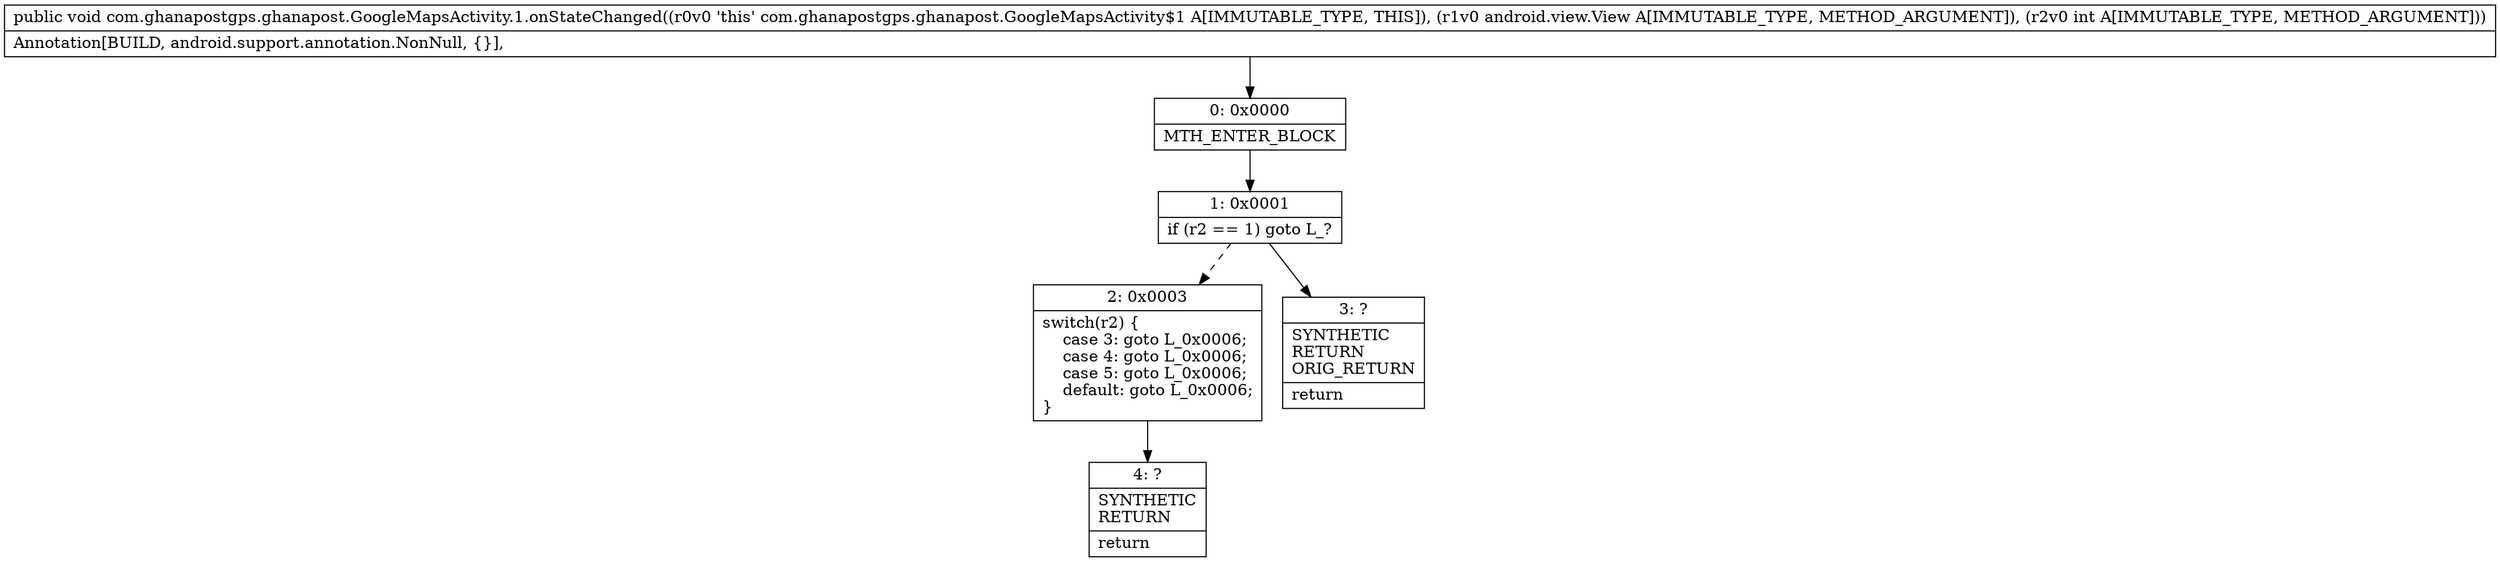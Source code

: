 digraph "CFG forcom.ghanapostgps.ghanapost.GoogleMapsActivity.1.onStateChanged(Landroid\/view\/View;I)V" {
Node_0 [shape=record,label="{0\:\ 0x0000|MTH_ENTER_BLOCK\l}"];
Node_1 [shape=record,label="{1\:\ 0x0001|if (r2 == 1) goto L_?\l}"];
Node_2 [shape=record,label="{2\:\ 0x0003|switch(r2) \{\l    case 3: goto L_0x0006;\l    case 4: goto L_0x0006;\l    case 5: goto L_0x0006;\l    default: goto L_0x0006;\l\}\l}"];
Node_3 [shape=record,label="{3\:\ ?|SYNTHETIC\lRETURN\lORIG_RETURN\l|return\l}"];
Node_4 [shape=record,label="{4\:\ ?|SYNTHETIC\lRETURN\l|return\l}"];
MethodNode[shape=record,label="{public void com.ghanapostgps.ghanapost.GoogleMapsActivity.1.onStateChanged((r0v0 'this' com.ghanapostgps.ghanapost.GoogleMapsActivity$1 A[IMMUTABLE_TYPE, THIS]), (r1v0 android.view.View A[IMMUTABLE_TYPE, METHOD_ARGUMENT]), (r2v0 int A[IMMUTABLE_TYPE, METHOD_ARGUMENT]))  | Annotation[BUILD, android.support.annotation.NonNull, \{\}], \l}"];
MethodNode -> Node_0;
Node_0 -> Node_1;
Node_1 -> Node_2[style=dashed];
Node_1 -> Node_3;
Node_2 -> Node_4;
}

